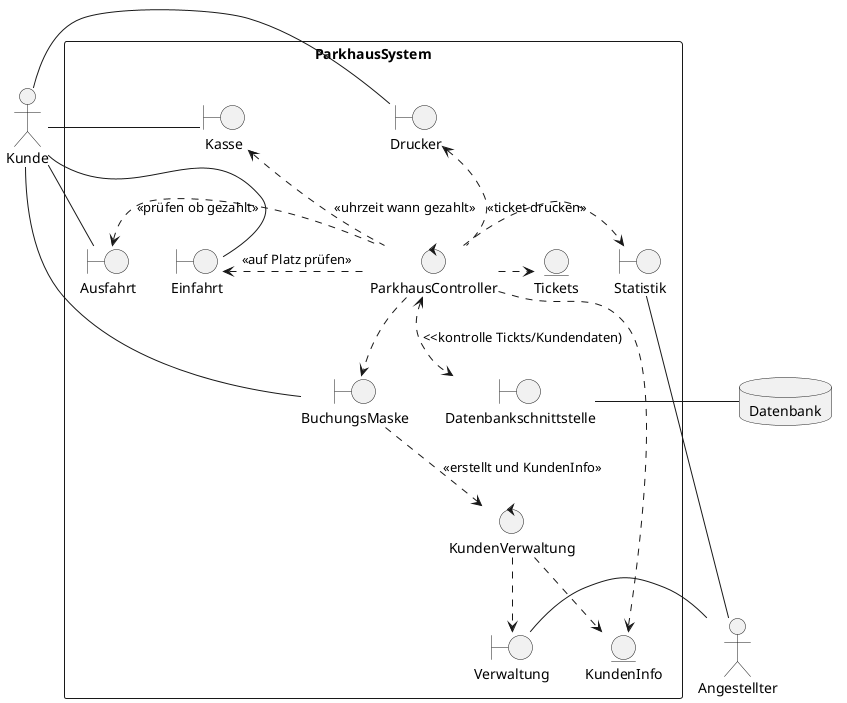 @startuml
actor Kunde
actor Angestellter
database Datenbank

rectangle ParkhausSystem {

  entity KundenInfo
  entity Tickets

  boundary Statistik
  boundary Verwaltung
  boundary Einfahrt
  boundary Ausfahrt
  boundary BuchungsMaske
  boundary Drucker
  boundary Kasse
  boundary Datenbankschnittstelle

  Kunde -right- Einfahrt
  Kunde -right- Ausfahrt
  Kunde -right- BuchungsMaske
  Kunde -right- Drucker
  Kunde -right- Kasse

  Angestellter -left- Statistik
  Angestellter -left- Verwaltung


  control ParkhausController
  control KundenVerwaltung

  ParkhausController .up.> Drucker : <<ticket drucken>>
  ParkhausController .up.> Kasse : <<uhrzeit wann gezahlt>>
  ParkhausController .left.> Einfahrt : <<auf Platz prüfen>>
  ParkhausController .left.> Ausfahrt : <<prüfen ob gezahlt>>
  ParkhausController .down.> BuchungsMaske
  ParkhausController .right.> Tickets
  ParkhausController ..> KundenInfo
  ParkhausController .right.> Statistik

  BuchungsMaske ..> KundenVerwaltung : <<erstellt und KundenInfo>>
  KundenVerwaltung ..> KundenInfo
  KundenVerwaltung ..> Verwaltung

  ParkhausController <..> Datenbankschnittstelle : <<kontrolle Tickts/Kundendaten)

  Datenbankschnittstelle -right- Datenbank
}
@enduml